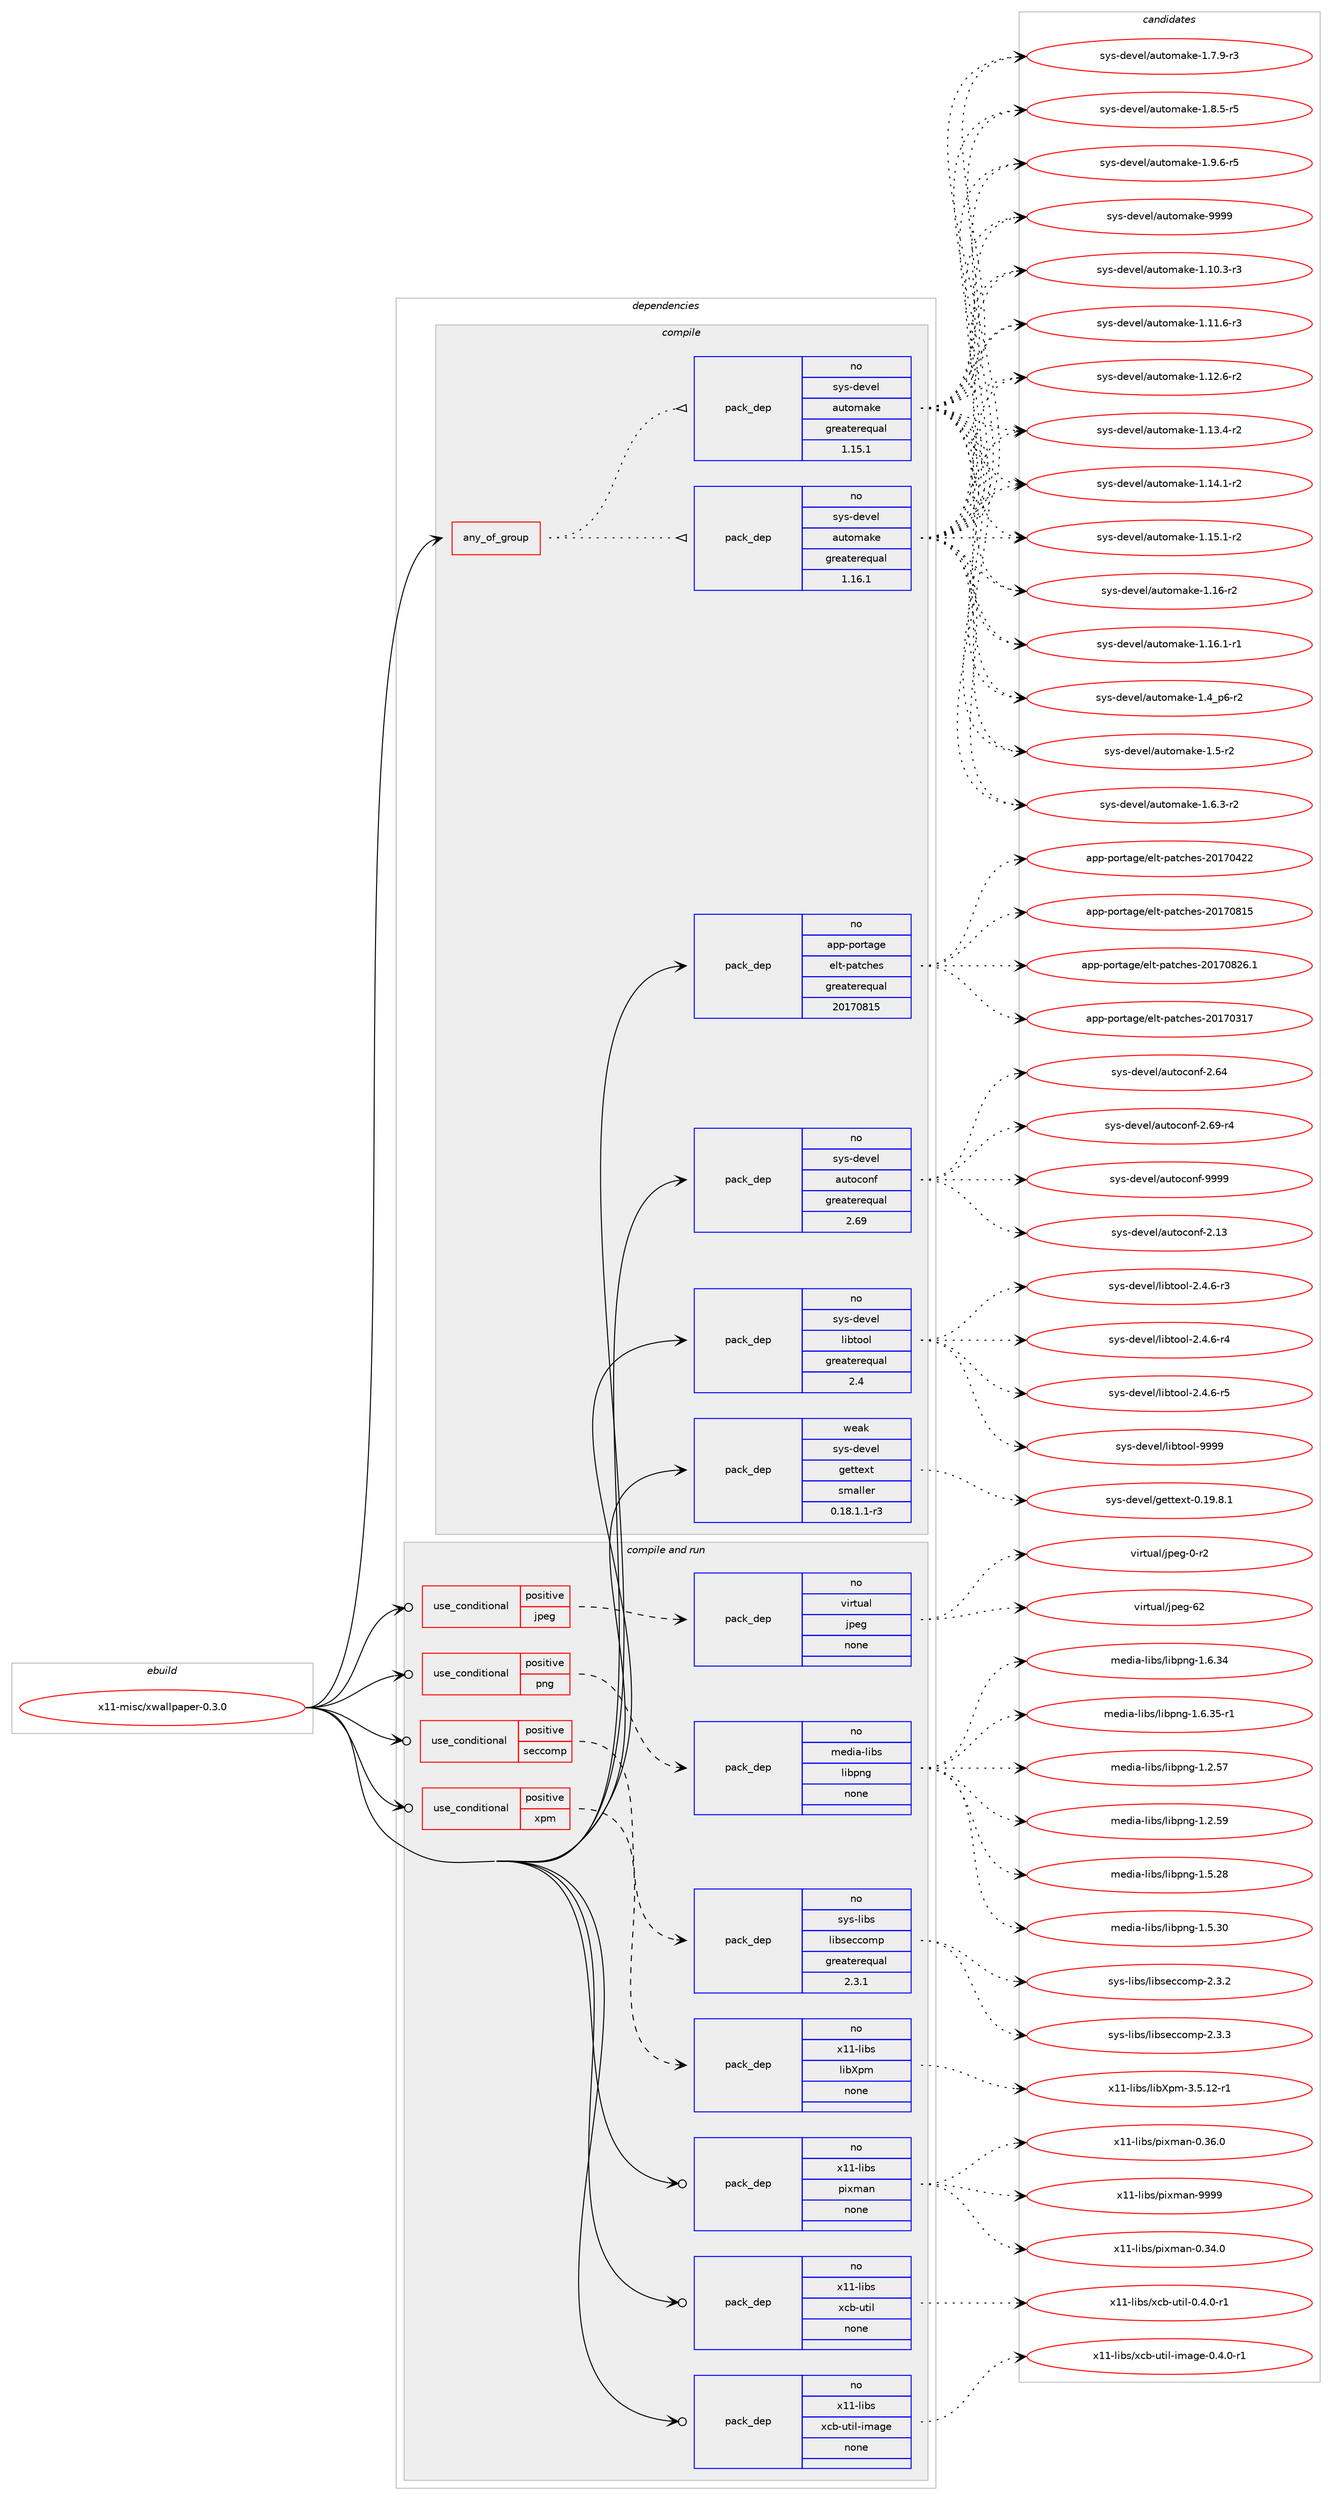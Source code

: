 digraph prolog {

# *************
# Graph options
# *************

newrank=true;
concentrate=true;
compound=true;
graph [rankdir=LR,fontname=Helvetica,fontsize=10,ranksep=1.5];#, ranksep=2.5, nodesep=0.2];
edge  [arrowhead=vee];
node  [fontname=Helvetica,fontsize=10];

# **********
# The ebuild
# **********

subgraph cluster_leftcol {
color=gray;
rank=same;
label=<<i>ebuild</i>>;
id [label="x11-misc/xwallpaper-0.3.0", color=red, width=4, href="../x11-misc/xwallpaper-0.3.0.svg"];
}

# ****************
# The dependencies
# ****************

subgraph cluster_midcol {
color=gray;
label=<<i>dependencies</i>>;
subgraph cluster_compile {
fillcolor="#eeeeee";
style=filled;
label=<<i>compile</i>>;
subgraph any197 {
dependency8546 [label=<<TABLE BORDER="0" CELLBORDER="1" CELLSPACING="0" CELLPADDING="4"><TR><TD CELLPADDING="10">any_of_group</TD></TR></TABLE>>, shape=none, color=red];subgraph pack6768 {
dependency8547 [label=<<TABLE BORDER="0" CELLBORDER="1" CELLSPACING="0" CELLPADDING="4" WIDTH="220"><TR><TD ROWSPAN="6" CELLPADDING="30">pack_dep</TD></TR><TR><TD WIDTH="110">no</TD></TR><TR><TD>sys-devel</TD></TR><TR><TD>automake</TD></TR><TR><TD>greaterequal</TD></TR><TR><TD>1.16.1</TD></TR></TABLE>>, shape=none, color=blue];
}
dependency8546:e -> dependency8547:w [weight=20,style="dotted",arrowhead="oinv"];
subgraph pack6769 {
dependency8548 [label=<<TABLE BORDER="0" CELLBORDER="1" CELLSPACING="0" CELLPADDING="4" WIDTH="220"><TR><TD ROWSPAN="6" CELLPADDING="30">pack_dep</TD></TR><TR><TD WIDTH="110">no</TD></TR><TR><TD>sys-devel</TD></TR><TR><TD>automake</TD></TR><TR><TD>greaterequal</TD></TR><TR><TD>1.15.1</TD></TR></TABLE>>, shape=none, color=blue];
}
dependency8546:e -> dependency8548:w [weight=20,style="dotted",arrowhead="oinv"];
}
id:e -> dependency8546:w [weight=20,style="solid",arrowhead="vee"];
subgraph pack6770 {
dependency8549 [label=<<TABLE BORDER="0" CELLBORDER="1" CELLSPACING="0" CELLPADDING="4" WIDTH="220"><TR><TD ROWSPAN="6" CELLPADDING="30">pack_dep</TD></TR><TR><TD WIDTH="110">no</TD></TR><TR><TD>app-portage</TD></TR><TR><TD>elt-patches</TD></TR><TR><TD>greaterequal</TD></TR><TR><TD>20170815</TD></TR></TABLE>>, shape=none, color=blue];
}
id:e -> dependency8549:w [weight=20,style="solid",arrowhead="vee"];
subgraph pack6771 {
dependency8550 [label=<<TABLE BORDER="0" CELLBORDER="1" CELLSPACING="0" CELLPADDING="4" WIDTH="220"><TR><TD ROWSPAN="6" CELLPADDING="30">pack_dep</TD></TR><TR><TD WIDTH="110">no</TD></TR><TR><TD>sys-devel</TD></TR><TR><TD>autoconf</TD></TR><TR><TD>greaterequal</TD></TR><TR><TD>2.69</TD></TR></TABLE>>, shape=none, color=blue];
}
id:e -> dependency8550:w [weight=20,style="solid",arrowhead="vee"];
subgraph pack6772 {
dependency8551 [label=<<TABLE BORDER="0" CELLBORDER="1" CELLSPACING="0" CELLPADDING="4" WIDTH="220"><TR><TD ROWSPAN="6" CELLPADDING="30">pack_dep</TD></TR><TR><TD WIDTH="110">no</TD></TR><TR><TD>sys-devel</TD></TR><TR><TD>libtool</TD></TR><TR><TD>greaterequal</TD></TR><TR><TD>2.4</TD></TR></TABLE>>, shape=none, color=blue];
}
id:e -> dependency8551:w [weight=20,style="solid",arrowhead="vee"];
subgraph pack6773 {
dependency8552 [label=<<TABLE BORDER="0" CELLBORDER="1" CELLSPACING="0" CELLPADDING="4" WIDTH="220"><TR><TD ROWSPAN="6" CELLPADDING="30">pack_dep</TD></TR><TR><TD WIDTH="110">weak</TD></TR><TR><TD>sys-devel</TD></TR><TR><TD>gettext</TD></TR><TR><TD>smaller</TD></TR><TR><TD>0.18.1.1-r3</TD></TR></TABLE>>, shape=none, color=blue];
}
id:e -> dependency8552:w [weight=20,style="solid",arrowhead="vee"];
}
subgraph cluster_compileandrun {
fillcolor="#eeeeee";
style=filled;
label=<<i>compile and run</i>>;
subgraph cond1572 {
dependency8553 [label=<<TABLE BORDER="0" CELLBORDER="1" CELLSPACING="0" CELLPADDING="4"><TR><TD ROWSPAN="3" CELLPADDING="10">use_conditional</TD></TR><TR><TD>positive</TD></TR><TR><TD>jpeg</TD></TR></TABLE>>, shape=none, color=red];
subgraph pack6774 {
dependency8554 [label=<<TABLE BORDER="0" CELLBORDER="1" CELLSPACING="0" CELLPADDING="4" WIDTH="220"><TR><TD ROWSPAN="6" CELLPADDING="30">pack_dep</TD></TR><TR><TD WIDTH="110">no</TD></TR><TR><TD>virtual</TD></TR><TR><TD>jpeg</TD></TR><TR><TD>none</TD></TR><TR><TD></TD></TR></TABLE>>, shape=none, color=blue];
}
dependency8553:e -> dependency8554:w [weight=20,style="dashed",arrowhead="vee"];
}
id:e -> dependency8553:w [weight=20,style="solid",arrowhead="odotvee"];
subgraph cond1573 {
dependency8555 [label=<<TABLE BORDER="0" CELLBORDER="1" CELLSPACING="0" CELLPADDING="4"><TR><TD ROWSPAN="3" CELLPADDING="10">use_conditional</TD></TR><TR><TD>positive</TD></TR><TR><TD>png</TD></TR></TABLE>>, shape=none, color=red];
subgraph pack6775 {
dependency8556 [label=<<TABLE BORDER="0" CELLBORDER="1" CELLSPACING="0" CELLPADDING="4" WIDTH="220"><TR><TD ROWSPAN="6" CELLPADDING="30">pack_dep</TD></TR><TR><TD WIDTH="110">no</TD></TR><TR><TD>media-libs</TD></TR><TR><TD>libpng</TD></TR><TR><TD>none</TD></TR><TR><TD></TD></TR></TABLE>>, shape=none, color=blue];
}
dependency8555:e -> dependency8556:w [weight=20,style="dashed",arrowhead="vee"];
}
id:e -> dependency8555:w [weight=20,style="solid",arrowhead="odotvee"];
subgraph cond1574 {
dependency8557 [label=<<TABLE BORDER="0" CELLBORDER="1" CELLSPACING="0" CELLPADDING="4"><TR><TD ROWSPAN="3" CELLPADDING="10">use_conditional</TD></TR><TR><TD>positive</TD></TR><TR><TD>seccomp</TD></TR></TABLE>>, shape=none, color=red];
subgraph pack6776 {
dependency8558 [label=<<TABLE BORDER="0" CELLBORDER="1" CELLSPACING="0" CELLPADDING="4" WIDTH="220"><TR><TD ROWSPAN="6" CELLPADDING="30">pack_dep</TD></TR><TR><TD WIDTH="110">no</TD></TR><TR><TD>sys-libs</TD></TR><TR><TD>libseccomp</TD></TR><TR><TD>greaterequal</TD></TR><TR><TD>2.3.1</TD></TR></TABLE>>, shape=none, color=blue];
}
dependency8557:e -> dependency8558:w [weight=20,style="dashed",arrowhead="vee"];
}
id:e -> dependency8557:w [weight=20,style="solid",arrowhead="odotvee"];
subgraph cond1575 {
dependency8559 [label=<<TABLE BORDER="0" CELLBORDER="1" CELLSPACING="0" CELLPADDING="4"><TR><TD ROWSPAN="3" CELLPADDING="10">use_conditional</TD></TR><TR><TD>positive</TD></TR><TR><TD>xpm</TD></TR></TABLE>>, shape=none, color=red];
subgraph pack6777 {
dependency8560 [label=<<TABLE BORDER="0" CELLBORDER="1" CELLSPACING="0" CELLPADDING="4" WIDTH="220"><TR><TD ROWSPAN="6" CELLPADDING="30">pack_dep</TD></TR><TR><TD WIDTH="110">no</TD></TR><TR><TD>x11-libs</TD></TR><TR><TD>libXpm</TD></TR><TR><TD>none</TD></TR><TR><TD></TD></TR></TABLE>>, shape=none, color=blue];
}
dependency8559:e -> dependency8560:w [weight=20,style="dashed",arrowhead="vee"];
}
id:e -> dependency8559:w [weight=20,style="solid",arrowhead="odotvee"];
subgraph pack6778 {
dependency8561 [label=<<TABLE BORDER="0" CELLBORDER="1" CELLSPACING="0" CELLPADDING="4" WIDTH="220"><TR><TD ROWSPAN="6" CELLPADDING="30">pack_dep</TD></TR><TR><TD WIDTH="110">no</TD></TR><TR><TD>x11-libs</TD></TR><TR><TD>pixman</TD></TR><TR><TD>none</TD></TR><TR><TD></TD></TR></TABLE>>, shape=none, color=blue];
}
id:e -> dependency8561:w [weight=20,style="solid",arrowhead="odotvee"];
subgraph pack6779 {
dependency8562 [label=<<TABLE BORDER="0" CELLBORDER="1" CELLSPACING="0" CELLPADDING="4" WIDTH="220"><TR><TD ROWSPAN="6" CELLPADDING="30">pack_dep</TD></TR><TR><TD WIDTH="110">no</TD></TR><TR><TD>x11-libs</TD></TR><TR><TD>xcb-util</TD></TR><TR><TD>none</TD></TR><TR><TD></TD></TR></TABLE>>, shape=none, color=blue];
}
id:e -> dependency8562:w [weight=20,style="solid",arrowhead="odotvee"];
subgraph pack6780 {
dependency8563 [label=<<TABLE BORDER="0" CELLBORDER="1" CELLSPACING="0" CELLPADDING="4" WIDTH="220"><TR><TD ROWSPAN="6" CELLPADDING="30">pack_dep</TD></TR><TR><TD WIDTH="110">no</TD></TR><TR><TD>x11-libs</TD></TR><TR><TD>xcb-util-image</TD></TR><TR><TD>none</TD></TR><TR><TD></TD></TR></TABLE>>, shape=none, color=blue];
}
id:e -> dependency8563:w [weight=20,style="solid",arrowhead="odotvee"];
}
subgraph cluster_run {
fillcolor="#eeeeee";
style=filled;
label=<<i>run</i>>;
}
}

# **************
# The candidates
# **************

subgraph cluster_choices {
rank=same;
color=gray;
label=<<i>candidates</i>>;

subgraph choice6768 {
color=black;
nodesep=1;
choice11512111545100101118101108479711711611110997107101454946494846514511451 [label="sys-devel/automake-1.10.3-r3", color=red, width=4,href="../sys-devel/automake-1.10.3-r3.svg"];
choice11512111545100101118101108479711711611110997107101454946494946544511451 [label="sys-devel/automake-1.11.6-r3", color=red, width=4,href="../sys-devel/automake-1.11.6-r3.svg"];
choice11512111545100101118101108479711711611110997107101454946495046544511450 [label="sys-devel/automake-1.12.6-r2", color=red, width=4,href="../sys-devel/automake-1.12.6-r2.svg"];
choice11512111545100101118101108479711711611110997107101454946495146524511450 [label="sys-devel/automake-1.13.4-r2", color=red, width=4,href="../sys-devel/automake-1.13.4-r2.svg"];
choice11512111545100101118101108479711711611110997107101454946495246494511450 [label="sys-devel/automake-1.14.1-r2", color=red, width=4,href="../sys-devel/automake-1.14.1-r2.svg"];
choice11512111545100101118101108479711711611110997107101454946495346494511450 [label="sys-devel/automake-1.15.1-r2", color=red, width=4,href="../sys-devel/automake-1.15.1-r2.svg"];
choice1151211154510010111810110847971171161111099710710145494649544511450 [label="sys-devel/automake-1.16-r2", color=red, width=4,href="../sys-devel/automake-1.16-r2.svg"];
choice11512111545100101118101108479711711611110997107101454946495446494511449 [label="sys-devel/automake-1.16.1-r1", color=red, width=4,href="../sys-devel/automake-1.16.1-r1.svg"];
choice115121115451001011181011084797117116111109971071014549465295112544511450 [label="sys-devel/automake-1.4_p6-r2", color=red, width=4,href="../sys-devel/automake-1.4_p6-r2.svg"];
choice11512111545100101118101108479711711611110997107101454946534511450 [label="sys-devel/automake-1.5-r2", color=red, width=4,href="../sys-devel/automake-1.5-r2.svg"];
choice115121115451001011181011084797117116111109971071014549465446514511450 [label="sys-devel/automake-1.6.3-r2", color=red, width=4,href="../sys-devel/automake-1.6.3-r2.svg"];
choice115121115451001011181011084797117116111109971071014549465546574511451 [label="sys-devel/automake-1.7.9-r3", color=red, width=4,href="../sys-devel/automake-1.7.9-r3.svg"];
choice115121115451001011181011084797117116111109971071014549465646534511453 [label="sys-devel/automake-1.8.5-r5", color=red, width=4,href="../sys-devel/automake-1.8.5-r5.svg"];
choice115121115451001011181011084797117116111109971071014549465746544511453 [label="sys-devel/automake-1.9.6-r5", color=red, width=4,href="../sys-devel/automake-1.9.6-r5.svg"];
choice115121115451001011181011084797117116111109971071014557575757 [label="sys-devel/automake-9999", color=red, width=4,href="../sys-devel/automake-9999.svg"];
dependency8547:e -> choice11512111545100101118101108479711711611110997107101454946494846514511451:w [style=dotted,weight="100"];
dependency8547:e -> choice11512111545100101118101108479711711611110997107101454946494946544511451:w [style=dotted,weight="100"];
dependency8547:e -> choice11512111545100101118101108479711711611110997107101454946495046544511450:w [style=dotted,weight="100"];
dependency8547:e -> choice11512111545100101118101108479711711611110997107101454946495146524511450:w [style=dotted,weight="100"];
dependency8547:e -> choice11512111545100101118101108479711711611110997107101454946495246494511450:w [style=dotted,weight="100"];
dependency8547:e -> choice11512111545100101118101108479711711611110997107101454946495346494511450:w [style=dotted,weight="100"];
dependency8547:e -> choice1151211154510010111810110847971171161111099710710145494649544511450:w [style=dotted,weight="100"];
dependency8547:e -> choice11512111545100101118101108479711711611110997107101454946495446494511449:w [style=dotted,weight="100"];
dependency8547:e -> choice115121115451001011181011084797117116111109971071014549465295112544511450:w [style=dotted,weight="100"];
dependency8547:e -> choice11512111545100101118101108479711711611110997107101454946534511450:w [style=dotted,weight="100"];
dependency8547:e -> choice115121115451001011181011084797117116111109971071014549465446514511450:w [style=dotted,weight="100"];
dependency8547:e -> choice115121115451001011181011084797117116111109971071014549465546574511451:w [style=dotted,weight="100"];
dependency8547:e -> choice115121115451001011181011084797117116111109971071014549465646534511453:w [style=dotted,weight="100"];
dependency8547:e -> choice115121115451001011181011084797117116111109971071014549465746544511453:w [style=dotted,weight="100"];
dependency8547:e -> choice115121115451001011181011084797117116111109971071014557575757:w [style=dotted,weight="100"];
}
subgraph choice6769 {
color=black;
nodesep=1;
choice11512111545100101118101108479711711611110997107101454946494846514511451 [label="sys-devel/automake-1.10.3-r3", color=red, width=4,href="../sys-devel/automake-1.10.3-r3.svg"];
choice11512111545100101118101108479711711611110997107101454946494946544511451 [label="sys-devel/automake-1.11.6-r3", color=red, width=4,href="../sys-devel/automake-1.11.6-r3.svg"];
choice11512111545100101118101108479711711611110997107101454946495046544511450 [label="sys-devel/automake-1.12.6-r2", color=red, width=4,href="../sys-devel/automake-1.12.6-r2.svg"];
choice11512111545100101118101108479711711611110997107101454946495146524511450 [label="sys-devel/automake-1.13.4-r2", color=red, width=4,href="../sys-devel/automake-1.13.4-r2.svg"];
choice11512111545100101118101108479711711611110997107101454946495246494511450 [label="sys-devel/automake-1.14.1-r2", color=red, width=4,href="../sys-devel/automake-1.14.1-r2.svg"];
choice11512111545100101118101108479711711611110997107101454946495346494511450 [label="sys-devel/automake-1.15.1-r2", color=red, width=4,href="../sys-devel/automake-1.15.1-r2.svg"];
choice1151211154510010111810110847971171161111099710710145494649544511450 [label="sys-devel/automake-1.16-r2", color=red, width=4,href="../sys-devel/automake-1.16-r2.svg"];
choice11512111545100101118101108479711711611110997107101454946495446494511449 [label="sys-devel/automake-1.16.1-r1", color=red, width=4,href="../sys-devel/automake-1.16.1-r1.svg"];
choice115121115451001011181011084797117116111109971071014549465295112544511450 [label="sys-devel/automake-1.4_p6-r2", color=red, width=4,href="../sys-devel/automake-1.4_p6-r2.svg"];
choice11512111545100101118101108479711711611110997107101454946534511450 [label="sys-devel/automake-1.5-r2", color=red, width=4,href="../sys-devel/automake-1.5-r2.svg"];
choice115121115451001011181011084797117116111109971071014549465446514511450 [label="sys-devel/automake-1.6.3-r2", color=red, width=4,href="../sys-devel/automake-1.6.3-r2.svg"];
choice115121115451001011181011084797117116111109971071014549465546574511451 [label="sys-devel/automake-1.7.9-r3", color=red, width=4,href="../sys-devel/automake-1.7.9-r3.svg"];
choice115121115451001011181011084797117116111109971071014549465646534511453 [label="sys-devel/automake-1.8.5-r5", color=red, width=4,href="../sys-devel/automake-1.8.5-r5.svg"];
choice115121115451001011181011084797117116111109971071014549465746544511453 [label="sys-devel/automake-1.9.6-r5", color=red, width=4,href="../sys-devel/automake-1.9.6-r5.svg"];
choice115121115451001011181011084797117116111109971071014557575757 [label="sys-devel/automake-9999", color=red, width=4,href="../sys-devel/automake-9999.svg"];
dependency8548:e -> choice11512111545100101118101108479711711611110997107101454946494846514511451:w [style=dotted,weight="100"];
dependency8548:e -> choice11512111545100101118101108479711711611110997107101454946494946544511451:w [style=dotted,weight="100"];
dependency8548:e -> choice11512111545100101118101108479711711611110997107101454946495046544511450:w [style=dotted,weight="100"];
dependency8548:e -> choice11512111545100101118101108479711711611110997107101454946495146524511450:w [style=dotted,weight="100"];
dependency8548:e -> choice11512111545100101118101108479711711611110997107101454946495246494511450:w [style=dotted,weight="100"];
dependency8548:e -> choice11512111545100101118101108479711711611110997107101454946495346494511450:w [style=dotted,weight="100"];
dependency8548:e -> choice1151211154510010111810110847971171161111099710710145494649544511450:w [style=dotted,weight="100"];
dependency8548:e -> choice11512111545100101118101108479711711611110997107101454946495446494511449:w [style=dotted,weight="100"];
dependency8548:e -> choice115121115451001011181011084797117116111109971071014549465295112544511450:w [style=dotted,weight="100"];
dependency8548:e -> choice11512111545100101118101108479711711611110997107101454946534511450:w [style=dotted,weight="100"];
dependency8548:e -> choice115121115451001011181011084797117116111109971071014549465446514511450:w [style=dotted,weight="100"];
dependency8548:e -> choice115121115451001011181011084797117116111109971071014549465546574511451:w [style=dotted,weight="100"];
dependency8548:e -> choice115121115451001011181011084797117116111109971071014549465646534511453:w [style=dotted,weight="100"];
dependency8548:e -> choice115121115451001011181011084797117116111109971071014549465746544511453:w [style=dotted,weight="100"];
dependency8548:e -> choice115121115451001011181011084797117116111109971071014557575757:w [style=dotted,weight="100"];
}
subgraph choice6770 {
color=black;
nodesep=1;
choice97112112451121111141169710310147101108116451129711699104101115455048495548514955 [label="app-portage/elt-patches-20170317", color=red, width=4,href="../app-portage/elt-patches-20170317.svg"];
choice97112112451121111141169710310147101108116451129711699104101115455048495548525050 [label="app-portage/elt-patches-20170422", color=red, width=4,href="../app-portage/elt-patches-20170422.svg"];
choice97112112451121111141169710310147101108116451129711699104101115455048495548564953 [label="app-portage/elt-patches-20170815", color=red, width=4,href="../app-portage/elt-patches-20170815.svg"];
choice971121124511211111411697103101471011081164511297116991041011154550484955485650544649 [label="app-portage/elt-patches-20170826.1", color=red, width=4,href="../app-portage/elt-patches-20170826.1.svg"];
dependency8549:e -> choice97112112451121111141169710310147101108116451129711699104101115455048495548514955:w [style=dotted,weight="100"];
dependency8549:e -> choice97112112451121111141169710310147101108116451129711699104101115455048495548525050:w [style=dotted,weight="100"];
dependency8549:e -> choice97112112451121111141169710310147101108116451129711699104101115455048495548564953:w [style=dotted,weight="100"];
dependency8549:e -> choice971121124511211111411697103101471011081164511297116991041011154550484955485650544649:w [style=dotted,weight="100"];
}
subgraph choice6771 {
color=black;
nodesep=1;
choice115121115451001011181011084797117116111991111101024550464951 [label="sys-devel/autoconf-2.13", color=red, width=4,href="../sys-devel/autoconf-2.13.svg"];
choice115121115451001011181011084797117116111991111101024550465452 [label="sys-devel/autoconf-2.64", color=red, width=4,href="../sys-devel/autoconf-2.64.svg"];
choice1151211154510010111810110847971171161119911111010245504654574511452 [label="sys-devel/autoconf-2.69-r4", color=red, width=4,href="../sys-devel/autoconf-2.69-r4.svg"];
choice115121115451001011181011084797117116111991111101024557575757 [label="sys-devel/autoconf-9999", color=red, width=4,href="../sys-devel/autoconf-9999.svg"];
dependency8550:e -> choice115121115451001011181011084797117116111991111101024550464951:w [style=dotted,weight="100"];
dependency8550:e -> choice115121115451001011181011084797117116111991111101024550465452:w [style=dotted,weight="100"];
dependency8550:e -> choice1151211154510010111810110847971171161119911111010245504654574511452:w [style=dotted,weight="100"];
dependency8550:e -> choice115121115451001011181011084797117116111991111101024557575757:w [style=dotted,weight="100"];
}
subgraph choice6772 {
color=black;
nodesep=1;
choice1151211154510010111810110847108105981161111111084550465246544511451 [label="sys-devel/libtool-2.4.6-r3", color=red, width=4,href="../sys-devel/libtool-2.4.6-r3.svg"];
choice1151211154510010111810110847108105981161111111084550465246544511452 [label="sys-devel/libtool-2.4.6-r4", color=red, width=4,href="../sys-devel/libtool-2.4.6-r4.svg"];
choice1151211154510010111810110847108105981161111111084550465246544511453 [label="sys-devel/libtool-2.4.6-r5", color=red, width=4,href="../sys-devel/libtool-2.4.6-r5.svg"];
choice1151211154510010111810110847108105981161111111084557575757 [label="sys-devel/libtool-9999", color=red, width=4,href="../sys-devel/libtool-9999.svg"];
dependency8551:e -> choice1151211154510010111810110847108105981161111111084550465246544511451:w [style=dotted,weight="100"];
dependency8551:e -> choice1151211154510010111810110847108105981161111111084550465246544511452:w [style=dotted,weight="100"];
dependency8551:e -> choice1151211154510010111810110847108105981161111111084550465246544511453:w [style=dotted,weight="100"];
dependency8551:e -> choice1151211154510010111810110847108105981161111111084557575757:w [style=dotted,weight="100"];
}
subgraph choice6773 {
color=black;
nodesep=1;
choice1151211154510010111810110847103101116116101120116454846495746564649 [label="sys-devel/gettext-0.19.8.1", color=red, width=4,href="../sys-devel/gettext-0.19.8.1.svg"];
dependency8552:e -> choice1151211154510010111810110847103101116116101120116454846495746564649:w [style=dotted,weight="100"];
}
subgraph choice6774 {
color=black;
nodesep=1;
choice118105114116117971084710611210110345484511450 [label="virtual/jpeg-0-r2", color=red, width=4,href="../virtual/jpeg-0-r2.svg"];
choice1181051141161179710847106112101103455450 [label="virtual/jpeg-62", color=red, width=4,href="../virtual/jpeg-62.svg"];
dependency8554:e -> choice118105114116117971084710611210110345484511450:w [style=dotted,weight="100"];
dependency8554:e -> choice1181051141161179710847106112101103455450:w [style=dotted,weight="100"];
}
subgraph choice6775 {
color=black;
nodesep=1;
choice109101100105974510810598115471081059811211010345494650465355 [label="media-libs/libpng-1.2.57", color=red, width=4,href="../media-libs/libpng-1.2.57.svg"];
choice109101100105974510810598115471081059811211010345494650465357 [label="media-libs/libpng-1.2.59", color=red, width=4,href="../media-libs/libpng-1.2.59.svg"];
choice109101100105974510810598115471081059811211010345494653465056 [label="media-libs/libpng-1.5.28", color=red, width=4,href="../media-libs/libpng-1.5.28.svg"];
choice109101100105974510810598115471081059811211010345494653465148 [label="media-libs/libpng-1.5.30", color=red, width=4,href="../media-libs/libpng-1.5.30.svg"];
choice109101100105974510810598115471081059811211010345494654465152 [label="media-libs/libpng-1.6.34", color=red, width=4,href="../media-libs/libpng-1.6.34.svg"];
choice1091011001059745108105981154710810598112110103454946544651534511449 [label="media-libs/libpng-1.6.35-r1", color=red, width=4,href="../media-libs/libpng-1.6.35-r1.svg"];
dependency8556:e -> choice109101100105974510810598115471081059811211010345494650465355:w [style=dotted,weight="100"];
dependency8556:e -> choice109101100105974510810598115471081059811211010345494650465357:w [style=dotted,weight="100"];
dependency8556:e -> choice109101100105974510810598115471081059811211010345494653465056:w [style=dotted,weight="100"];
dependency8556:e -> choice109101100105974510810598115471081059811211010345494653465148:w [style=dotted,weight="100"];
dependency8556:e -> choice109101100105974510810598115471081059811211010345494654465152:w [style=dotted,weight="100"];
dependency8556:e -> choice1091011001059745108105981154710810598112110103454946544651534511449:w [style=dotted,weight="100"];
}
subgraph choice6776 {
color=black;
nodesep=1;
choice115121115451081059811547108105981151019999111109112455046514650 [label="sys-libs/libseccomp-2.3.2", color=red, width=4,href="../sys-libs/libseccomp-2.3.2.svg"];
choice115121115451081059811547108105981151019999111109112455046514651 [label="sys-libs/libseccomp-2.3.3", color=red, width=4,href="../sys-libs/libseccomp-2.3.3.svg"];
dependency8558:e -> choice115121115451081059811547108105981151019999111109112455046514650:w [style=dotted,weight="100"];
dependency8558:e -> choice115121115451081059811547108105981151019999111109112455046514651:w [style=dotted,weight="100"];
}
subgraph choice6777 {
color=black;
nodesep=1;
choice12049494510810598115471081059888112109455146534649504511449 [label="x11-libs/libXpm-3.5.12-r1", color=red, width=4,href="../x11-libs/libXpm-3.5.12-r1.svg"];
dependency8560:e -> choice12049494510810598115471081059888112109455146534649504511449:w [style=dotted,weight="100"];
}
subgraph choice6778 {
color=black;
nodesep=1;
choice12049494510810598115471121051201099711045484651524648 [label="x11-libs/pixman-0.34.0", color=red, width=4,href="../x11-libs/pixman-0.34.0.svg"];
choice12049494510810598115471121051201099711045484651544648 [label="x11-libs/pixman-0.36.0", color=red, width=4,href="../x11-libs/pixman-0.36.0.svg"];
choice1204949451081059811547112105120109971104557575757 [label="x11-libs/pixman-9999", color=red, width=4,href="../x11-libs/pixman-9999.svg"];
dependency8561:e -> choice12049494510810598115471121051201099711045484651524648:w [style=dotted,weight="100"];
dependency8561:e -> choice12049494510810598115471121051201099711045484651544648:w [style=dotted,weight="100"];
dependency8561:e -> choice1204949451081059811547112105120109971104557575757:w [style=dotted,weight="100"];
}
subgraph choice6779 {
color=black;
nodesep=1;
choice12049494510810598115471209998451171161051084548465246484511449 [label="x11-libs/xcb-util-0.4.0-r1", color=red, width=4,href="../x11-libs/xcb-util-0.4.0-r1.svg"];
dependency8562:e -> choice12049494510810598115471209998451171161051084548465246484511449:w [style=dotted,weight="100"];
}
subgraph choice6780 {
color=black;
nodesep=1;
choice120494945108105981154712099984511711610510845105109971031014548465246484511449 [label="x11-libs/xcb-util-image-0.4.0-r1", color=red, width=4,href="../x11-libs/xcb-util-image-0.4.0-r1.svg"];
dependency8563:e -> choice120494945108105981154712099984511711610510845105109971031014548465246484511449:w [style=dotted,weight="100"];
}
}

}
